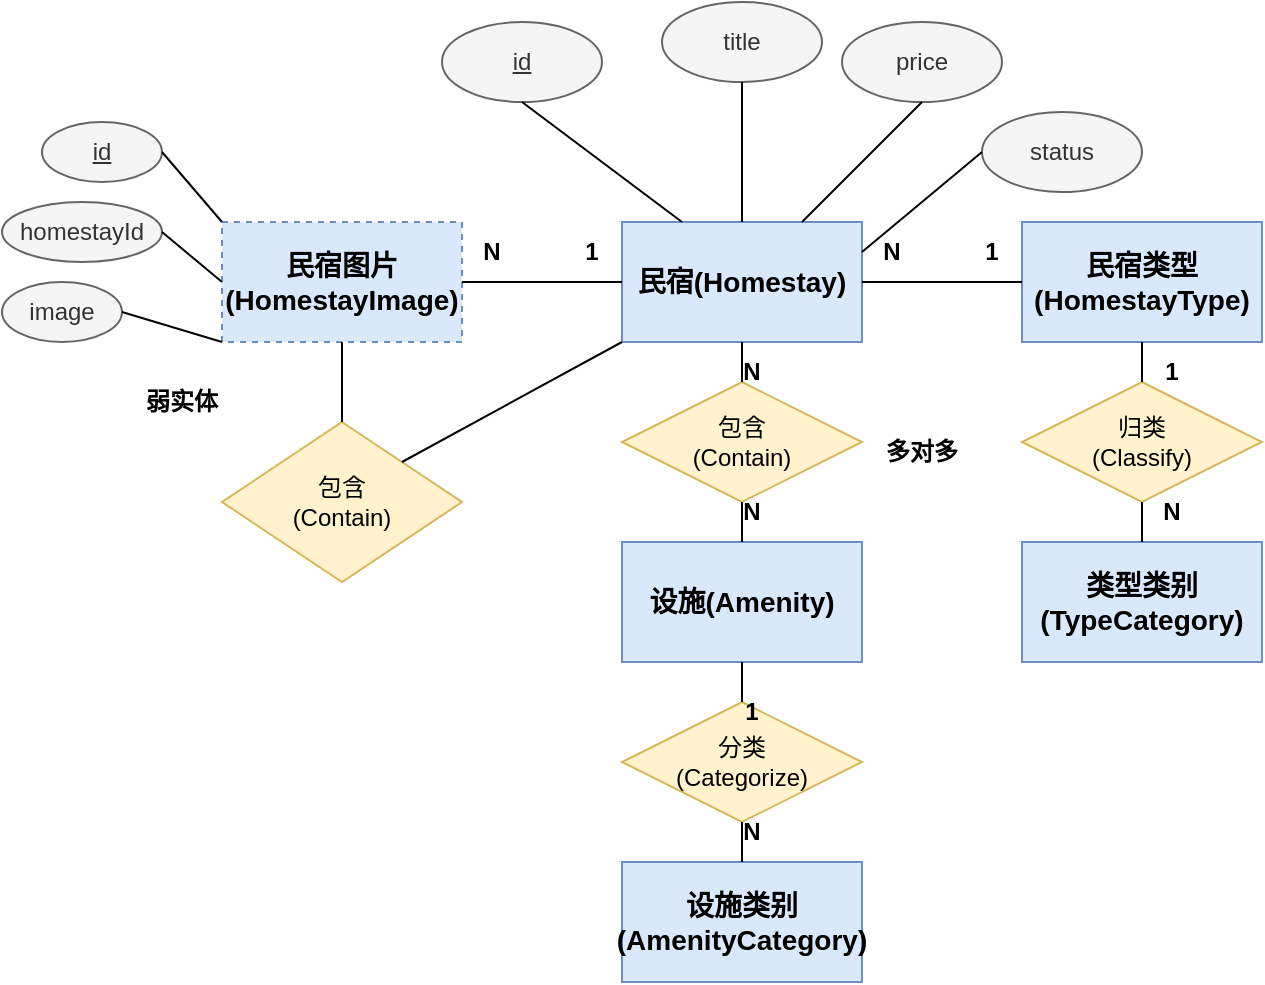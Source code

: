 <mxfile version="26.2.2">
  <diagram name="民宿模块ER图(Chen方法)" id="bR3XqfBtxTFNDVK4Y6bZ">
    <mxGraphModel dx="1030" dy="611" grid="1" gridSize="10" guides="1" tooltips="1" connect="1" arrows="1" fold="1" page="1" pageScale="1" pageWidth="827" pageHeight="1169" math="0" shadow="0">
      <root>
        <mxCell id="0" />
        <mxCell id="1" parent="0" />
        <mxCell id="2" value="民宿(Homestay)" style="rounded=0;whiteSpace=wrap;html=1;fontStyle=1;fillColor=#dae8fc;strokeColor=#6c8ebf;fontSize=14;" parent="1" vertex="1">
          <mxGeometry x="350" y="260" width="120" height="60" as="geometry" />
        </mxCell>
        <mxCell id="3" value="民宿图片&lt;br&gt;(HomestayImage)" style="rounded=0;whiteSpace=wrap;html=1;fontStyle=1;fillColor=#dae8fc;strokeColor=#6c8ebf;fontSize=14;dashed=1;" parent="1" vertex="1">
          <mxGeometry x="150" y="260" width="120" height="60" as="geometry" />
        </mxCell>
        <mxCell id="4" value="民宿类型&lt;br&gt;(HomestayType)" style="rounded=0;whiteSpace=wrap;html=1;fontStyle=1;fillColor=#dae8fc;strokeColor=#6c8ebf;fontSize=14;" parent="1" vertex="1">
          <mxGeometry x="550" y="260" width="120" height="60" as="geometry" />
        </mxCell>
        <mxCell id="5" value="类型类别&lt;br&gt;(TypeCategory)" style="rounded=0;whiteSpace=wrap;html=1;fontStyle=1;fillColor=#dae8fc;strokeColor=#6c8ebf;fontSize=14;" parent="1" vertex="1">
          <mxGeometry x="550" y="420" width="120" height="60" as="geometry" />
        </mxCell>
        <mxCell id="6" value="设施(Amenity)" style="rounded=0;whiteSpace=wrap;html=1;fontStyle=1;fillColor=#dae8fc;strokeColor=#6c8ebf;fontSize=14;" parent="1" vertex="1">
          <mxGeometry x="350" y="420" width="120" height="60" as="geometry" />
        </mxCell>
        <mxCell id="7" value="设施类别&lt;br&gt;(AmenityCategory)" style="rounded=0;whiteSpace=wrap;html=1;fontStyle=1;fillColor=#dae8fc;strokeColor=#6c8ebf;fontSize=14;" parent="1" vertex="1">
          <mxGeometry x="350" y="580" width="120" height="60" as="geometry" />
        </mxCell>
        <mxCell id="8" value="包含&lt;br&gt;(Contain)" style="rhombus;whiteSpace=wrap;html=1;fillColor=#fff2cc;strokeColor=#d6b656;" parent="1" vertex="1">
          <mxGeometry x="150" y="360" width="120" height="80" as="geometry" />
        </mxCell>
        <mxCell id="9" value="包含&lt;br&gt;(Contain)" style="rhombus;whiteSpace=wrap;html=1;fillColor=#fff2cc;strokeColor=#d6b656;" parent="1" vertex="1">
          <mxGeometry x="350" y="340" width="120" height="60" as="geometry" />
        </mxCell>
        <mxCell id="10" value="分类&lt;br&gt;(Categorize)" style="rhombus;whiteSpace=wrap;html=1;fillColor=#fff2cc;strokeColor=#d6b656;" parent="1" vertex="1">
          <mxGeometry x="350" y="500" width="120" height="60" as="geometry" />
        </mxCell>
        <mxCell id="11" value="归类&lt;br&gt;(Classify)" style="rhombus;whiteSpace=wrap;html=1;fillColor=#fff2cc;strokeColor=#d6b656;" parent="1" vertex="1">
          <mxGeometry x="550" y="340" width="120" height="60" as="geometry" />
        </mxCell>
        <mxCell id="12" value="id" style="ellipse;whiteSpace=wrap;html=1;fontStyle=4;fillColor=#f5f5f5;strokeColor=#666666;fontColor=#333333;" parent="1" vertex="1">
          <mxGeometry x="260" y="160" width="80" height="40" as="geometry" />
        </mxCell>
        <mxCell id="13" value="title" style="ellipse;whiteSpace=wrap;html=1;fillColor=#f5f5f5;fontColor=#333333;strokeColor=#666666;" parent="1" vertex="1">
          <mxGeometry x="370" y="150" width="80" height="40" as="geometry" />
        </mxCell>
        <mxCell id="14" value="price" style="ellipse;whiteSpace=wrap;html=1;fillColor=#f5f5f5;fontColor=#333333;strokeColor=#666666;" parent="1" vertex="1">
          <mxGeometry x="460" y="160" width="80" height="40" as="geometry" />
        </mxCell>
        <mxCell id="15" value="status" style="ellipse;whiteSpace=wrap;html=1;fillColor=#f5f5f5;fontColor=#333333;strokeColor=#666666;" parent="1" vertex="1">
          <mxGeometry x="530" y="205" width="80" height="40" as="geometry" />
        </mxCell>
        <mxCell id="16" value="" style="endArrow=none;html=1;rounded=0;entryX=0;entryY=0.5;entryDx=0;entryDy=0;exitX=1;exitY=0.5;exitDx=0;exitDy=0;" parent="1" source="3" target="2" edge="1">
          <mxGeometry width="50" height="50" relative="1" as="geometry">
            <mxPoint x="390" y="370" as="sourcePoint" />
            <mxPoint x="440" y="320" as="targetPoint" />
          </mxGeometry>
        </mxCell>
        <mxCell id="17" value="" style="endArrow=none;html=1;rounded=0;entryX=0;entryY=0.5;entryDx=0;entryDy=0;exitX=1;exitY=0.5;exitDx=0;exitDy=0;" parent="1" source="2" target="4" edge="1">
          <mxGeometry width="50" height="50" relative="1" as="geometry">
            <mxPoint x="280" y="290" as="sourcePoint" />
            <mxPoint x="360" y="290" as="targetPoint" />
          </mxGeometry>
        </mxCell>
        <mxCell id="18" value="" style="endArrow=none;html=1;rounded=0;entryX=0.5;entryY=0;entryDx=0;entryDy=0;exitX=0.5;exitY=1;exitDx=0;exitDy=0;" parent="1" source="2" target="9" edge="1">
          <mxGeometry width="50" height="50" relative="1" as="geometry">
            <mxPoint x="480" y="290" as="sourcePoint" />
            <mxPoint x="560" y="290" as="targetPoint" />
          </mxGeometry>
        </mxCell>
        <mxCell id="19" value="" style="endArrow=none;html=1;rounded=0;entryX=0.5;entryY=0;entryDx=0;entryDy=0;exitX=0.5;exitY=1;exitDx=0;exitDy=0;" parent="1" source="9" target="6" edge="1">
          <mxGeometry width="50" height="50" relative="1" as="geometry">
            <mxPoint x="410" y="330" as="sourcePoint" />
            <mxPoint x="410" y="350" as="targetPoint" />
          </mxGeometry>
        </mxCell>
        <mxCell id="20" value="" style="endArrow=none;html=1;rounded=0;entryX=0.5;entryY=0;entryDx=0;entryDy=0;exitX=0.5;exitY=1;exitDx=0;exitDy=0;" parent="1" source="6" target="10" edge="1">
          <mxGeometry width="50" height="50" relative="1" as="geometry">
            <mxPoint x="420" y="410" as="sourcePoint" />
            <mxPoint x="420" y="430" as="targetPoint" />
          </mxGeometry>
        </mxCell>
        <mxCell id="21" value="" style="endArrow=none;html=1;rounded=0;entryX=0.5;entryY=0;entryDx=0;entryDy=0;exitX=0.5;exitY=1;exitDx=0;exitDy=0;" parent="1" source="10" target="7" edge="1">
          <mxGeometry width="50" height="50" relative="1" as="geometry">
            <mxPoint x="420" y="490" as="sourcePoint" />
            <mxPoint x="420" y="510" as="targetPoint" />
          </mxGeometry>
        </mxCell>
        <mxCell id="22" value="" style="endArrow=none;html=1;rounded=0;entryX=0.5;entryY=0;entryDx=0;entryDy=0;exitX=0.5;exitY=1;exitDx=0;exitDy=0;" parent="1" source="4" target="11" edge="1">
          <mxGeometry width="50" height="50" relative="1" as="geometry">
            <mxPoint x="420" y="490" as="sourcePoint" />
            <mxPoint x="420" y="510" as="targetPoint" />
          </mxGeometry>
        </mxCell>
        <mxCell id="23" value="" style="endArrow=none;html=1;rounded=0;entryX=0.5;entryY=0;entryDx=0;entryDy=0;exitX=0.5;exitY=1;exitDx=0;exitDy=0;" parent="1" source="11" target="5" edge="1">
          <mxGeometry width="50" height="50" relative="1" as="geometry">
            <mxPoint x="620" y="330" as="sourcePoint" />
            <mxPoint x="620" y="350" as="targetPoint" />
          </mxGeometry>
        </mxCell>
        <mxCell id="24" value="" style="endArrow=none;html=1;rounded=0;entryX=0.5;entryY=1;entryDx=0;entryDy=0;exitX=0.5;exitY=0;exitDx=0;exitDy=0;" parent="1" source="8" target="3" edge="1">
          <mxGeometry width="50" height="50" relative="1" as="geometry">
            <mxPoint x="620" y="330" as="sourcePoint" />
            <mxPoint x="620" y="350" as="targetPoint" />
          </mxGeometry>
        </mxCell>
        <mxCell id="25" value="" style="endArrow=none;html=1;rounded=0;entryX=0;entryY=1;entryDx=0;entryDy=0;exitX=1;exitY=0;exitDx=0;exitDy=0;" parent="1" source="8" target="2" edge="1">
          <mxGeometry width="50" height="50" relative="1" as="geometry">
            <mxPoint x="220" y="370" as="sourcePoint" />
            <mxPoint x="220" y="330" as="targetPoint" />
          </mxGeometry>
        </mxCell>
        <mxCell id="26" value="" style="endArrow=none;html=1;rounded=0;entryX=0.5;entryY=1;entryDx=0;entryDy=0;exitX=0.25;exitY=0;exitDx=0;exitDy=0;" parent="1" source="2" target="12" edge="1">
          <mxGeometry width="50" height="50" relative="1" as="geometry">
            <mxPoint x="220" y="370" as="sourcePoint" />
            <mxPoint x="220" y="330" as="targetPoint" />
          </mxGeometry>
        </mxCell>
        <mxCell id="27" value="" style="endArrow=none;html=1;rounded=0;entryX=0.5;entryY=1;entryDx=0;entryDy=0;exitX=0.5;exitY=0;exitDx=0;exitDy=0;" parent="1" source="2" target="13" edge="1">
          <mxGeometry width="50" height="50" relative="1" as="geometry">
            <mxPoint x="390" y="270" as="sourcePoint" />
            <mxPoint x="330" y="250" as="targetPoint" />
          </mxGeometry>
        </mxCell>
        <mxCell id="28" value="" style="endArrow=none;html=1;rounded=0;entryX=0.5;entryY=1;entryDx=0;entryDy=0;exitX=0.75;exitY=0;exitDx=0;exitDy=0;" parent="1" source="2" target="14" edge="1">
          <mxGeometry width="50" height="50" relative="1" as="geometry">
            <mxPoint x="420" y="270" as="sourcePoint" />
            <mxPoint x="420" y="230" as="targetPoint" />
          </mxGeometry>
        </mxCell>
        <mxCell id="29" value="" style="endArrow=none;html=1;rounded=0;entryX=0;entryY=0.5;entryDx=0;entryDy=0;exitX=1;exitY=0.25;exitDx=0;exitDy=0;" parent="1" source="2" target="15" edge="1">
          <mxGeometry width="50" height="50" relative="1" as="geometry">
            <mxPoint x="450" y="270" as="sourcePoint" />
            <mxPoint x="510" y="230" as="targetPoint" />
          </mxGeometry>
        </mxCell>
        <mxCell id="30" value="id" style="ellipse;whiteSpace=wrap;html=1;fontStyle=4;fillColor=#f5f5f5;strokeColor=#666666;fontColor=#333333;" parent="1" vertex="1">
          <mxGeometry x="60" y="210" width="60" height="30" as="geometry" />
        </mxCell>
        <mxCell id="31" value="image" style="ellipse;whiteSpace=wrap;html=1;fillColor=#f5f5f5;fontColor=#333333;strokeColor=#666666;" parent="1" vertex="1">
          <mxGeometry x="40" y="290" width="60" height="30" as="geometry" />
        </mxCell>
        <mxCell id="32" value="homestayId" style="ellipse;whiteSpace=wrap;html=1;fillColor=#f5f5f5;fontColor=#333333;strokeColor=#666666;" parent="1" vertex="1">
          <mxGeometry x="40" y="250" width="80" height="30" as="geometry" />
        </mxCell>
        <mxCell id="33" value="" style="endArrow=none;html=1;rounded=0;entryX=1;entryY=0.5;entryDx=0;entryDy=0;exitX=0;exitY=0;exitDx=0;exitDy=0;" parent="1" source="3" target="30" edge="1">
          <mxGeometry width="50" height="50" relative="1" as="geometry">
            <mxPoint x="450" y="270" as="sourcePoint" />
            <mxPoint x="510" y="230" as="targetPoint" />
          </mxGeometry>
        </mxCell>
        <mxCell id="34" value="" style="endArrow=none;html=1;rounded=0;entryX=1;entryY=0.5;entryDx=0;entryDy=0;exitX=0;exitY=0.5;exitDx=0;exitDy=0;" parent="1" source="3" target="32" edge="1">
          <mxGeometry width="50" height="50" relative="1" as="geometry">
            <mxPoint x="160" y="270" as="sourcePoint" />
            <mxPoint x="160" y="235" as="targetPoint" />
          </mxGeometry>
        </mxCell>
        <mxCell id="35" value="" style="endArrow=none;html=1;rounded=0;entryX=1;entryY=0.5;entryDx=0;entryDy=0;exitX=0;exitY=1;exitDx=0;exitDy=0;" parent="1" source="3" target="31" edge="1">
          <mxGeometry width="50" height="50" relative="1" as="geometry">
            <mxPoint x="160" y="300" as="sourcePoint" />
            <mxPoint x="170" y="275" as="targetPoint" />
          </mxGeometry>
        </mxCell>
        <mxCell id="36" value="1" style="text;html=1;strokeColor=none;fillColor=none;align=center;verticalAlign=middle;whiteSpace=wrap;rounded=0;fontStyle=1" parent="1" vertex="1">
          <mxGeometry x="320" y="260" width="30" height="30" as="geometry" />
        </mxCell>
        <mxCell id="37" value="N" style="text;html=1;strokeColor=none;fillColor=none;align=center;verticalAlign=middle;whiteSpace=wrap;rounded=0;fontStyle=1" parent="1" vertex="1">
          <mxGeometry x="270" y="260" width="30" height="30" as="geometry" />
        </mxCell>
        <mxCell id="38" value="N" style="text;html=1;strokeColor=none;fillColor=none;align=center;verticalAlign=middle;whiteSpace=wrap;rounded=0;fontStyle=1" parent="1" vertex="1">
          <mxGeometry x="470" y="260" width="30" height="30" as="geometry" />
        </mxCell>
        <mxCell id="39" value="1" style="text;html=1;strokeColor=none;fillColor=none;align=center;verticalAlign=middle;whiteSpace=wrap;rounded=0;fontStyle=1" parent="1" vertex="1">
          <mxGeometry x="520" y="260" width="30" height="30" as="geometry" />
        </mxCell>
        <mxCell id="40" value="N" style="text;html=1;strokeColor=none;fillColor=none;align=center;verticalAlign=middle;whiteSpace=wrap;rounded=0;fontStyle=1" parent="1" vertex="1">
          <mxGeometry x="400" y="320" width="30" height="30" as="geometry" />
        </mxCell>
        <mxCell id="41" value="N" style="text;html=1;strokeColor=none;fillColor=none;align=center;verticalAlign=middle;whiteSpace=wrap;rounded=0;fontStyle=1" parent="1" vertex="1">
          <mxGeometry x="400" y="390" width="30" height="30" as="geometry" />
        </mxCell>
        <mxCell id="42" value="1" style="text;html=1;strokeColor=none;fillColor=none;align=center;verticalAlign=middle;whiteSpace=wrap;rounded=0;fontStyle=1" parent="1" vertex="1">
          <mxGeometry x="610" y="320" width="30" height="30" as="geometry" />
        </mxCell>
        <mxCell id="43" value="N" style="text;html=1;strokeColor=none;fillColor=none;align=center;verticalAlign=middle;whiteSpace=wrap;rounded=0;fontStyle=1" parent="1" vertex="1">
          <mxGeometry x="610" y="390" width="30" height="30" as="geometry" />
        </mxCell>
        <mxCell id="44" value="1" style="text;html=1;strokeColor=none;fillColor=none;align=center;verticalAlign=middle;whiteSpace=wrap;rounded=0;fontStyle=1" parent="1" vertex="1">
          <mxGeometry x="400" y="490" width="30" height="30" as="geometry" />
        </mxCell>
        <mxCell id="45" value="N" style="text;html=1;strokeColor=none;fillColor=none;align=center;verticalAlign=middle;whiteSpace=wrap;rounded=0;fontStyle=1" parent="1" vertex="1">
          <mxGeometry x="400" y="550" width="30" height="30" as="geometry" />
        </mxCell>
        <mxCell id="46" value="弱实体" style="text;html=1;strokeColor=none;fillColor=none;align=center;verticalAlign=middle;whiteSpace=wrap;rounded=0;fontStyle=1" parent="1" vertex="1">
          <mxGeometry x="100" y="335" width="60" height="30" as="geometry" />
        </mxCell>
        <mxCell id="47" value="多对多" style="text;html=1;strokeColor=none;fillColor=none;align=center;verticalAlign=middle;whiteSpace=wrap;rounded=0;fontStyle=1" parent="1" vertex="1">
          <mxGeometry x="470" y="360" width="60" height="30" as="geometry" />
        </mxCell>
      </root>
    </mxGraphModel>
  </diagram>
</mxfile>
